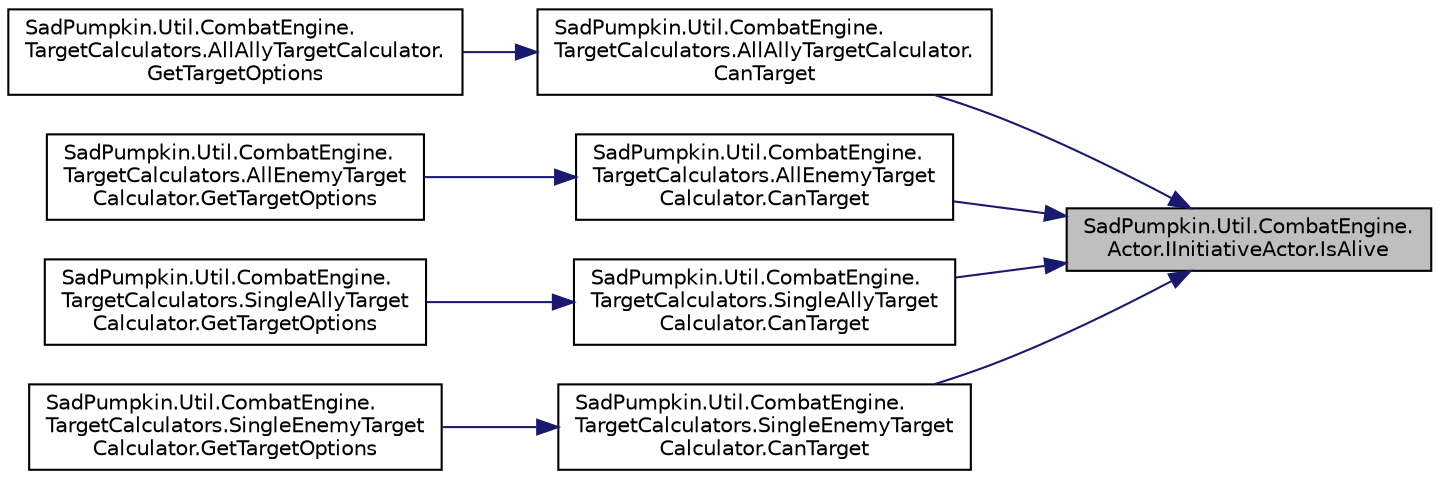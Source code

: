 digraph "SadPumpkin.Util.CombatEngine.Actor.IInitiativeActor.IsAlive"
{
 // LATEX_PDF_SIZE
  edge [fontname="Helvetica",fontsize="10",labelfontname="Helvetica",labelfontsize="10"];
  node [fontname="Helvetica",fontsize="10",shape=record];
  rankdir="RL";
  Node1 [label="SadPumpkin.Util.CombatEngine.\lActor.IInitiativeActor.IsAlive",height=0.2,width=0.4,color="black", fillcolor="grey75", style="filled", fontcolor="black",tooltip="Is this Actor currently an active combatant."];
  Node1 -> Node2 [dir="back",color="midnightblue",fontsize="10",style="solid",fontname="Helvetica"];
  Node2 [label="SadPumpkin.Util.CombatEngine.\lTargetCalculators.AllAllyTargetCalculator.\lCanTarget",height=0.2,width=0.4,color="black", fillcolor="white", style="filled",URL="$class_sad_pumpkin_1_1_util_1_1_combat_engine_1_1_target_calculators_1_1_all_ally_target_calculator.html#a13b7451a759245755a2f275efe7cb6da",tooltip="Determines if the given Actor is targetable or not."];
  Node2 -> Node3 [dir="back",color="midnightblue",fontsize="10",style="solid",fontname="Helvetica"];
  Node3 [label="SadPumpkin.Util.CombatEngine.\lTargetCalculators.AllAllyTargetCalculator.\lGetTargetOptions",height=0.2,width=0.4,color="black", fillcolor="white", style="filled",URL="$class_sad_pumpkin_1_1_util_1_1_combat_engine_1_1_target_calculators_1_1_all_ally_target_calculator.html#a9858ddfbe521b66bd4736c210c994aa7",tooltip="Calculate all possible targeting permutations."];
  Node1 -> Node4 [dir="back",color="midnightblue",fontsize="10",style="solid",fontname="Helvetica"];
  Node4 [label="SadPumpkin.Util.CombatEngine.\lTargetCalculators.AllEnemyTarget\lCalculator.CanTarget",height=0.2,width=0.4,color="black", fillcolor="white", style="filled",URL="$class_sad_pumpkin_1_1_util_1_1_combat_engine_1_1_target_calculators_1_1_all_enemy_target_calculator.html#a2081fedfce89971292533ad36f817983",tooltip="Determines if the given Actor is targetable or not."];
  Node4 -> Node5 [dir="back",color="midnightblue",fontsize="10",style="solid",fontname="Helvetica"];
  Node5 [label="SadPumpkin.Util.CombatEngine.\lTargetCalculators.AllEnemyTarget\lCalculator.GetTargetOptions",height=0.2,width=0.4,color="black", fillcolor="white", style="filled",URL="$class_sad_pumpkin_1_1_util_1_1_combat_engine_1_1_target_calculators_1_1_all_enemy_target_calculator.html#afb7f78c530cf01bc0d98af36d19251fe",tooltip="Calculate all possible targeting permutations."];
  Node1 -> Node6 [dir="back",color="midnightblue",fontsize="10",style="solid",fontname="Helvetica"];
  Node6 [label="SadPumpkin.Util.CombatEngine.\lTargetCalculators.SingleAllyTarget\lCalculator.CanTarget",height=0.2,width=0.4,color="black", fillcolor="white", style="filled",URL="$class_sad_pumpkin_1_1_util_1_1_combat_engine_1_1_target_calculators_1_1_single_ally_target_calculator.html#ad2737a1290c69bd81e50f69384b5db8c",tooltip="Determines if the given Actor is targetable or not."];
  Node6 -> Node7 [dir="back",color="midnightblue",fontsize="10",style="solid",fontname="Helvetica"];
  Node7 [label="SadPumpkin.Util.CombatEngine.\lTargetCalculators.SingleAllyTarget\lCalculator.GetTargetOptions",height=0.2,width=0.4,color="black", fillcolor="white", style="filled",URL="$class_sad_pumpkin_1_1_util_1_1_combat_engine_1_1_target_calculators_1_1_single_ally_target_calculator.html#ae907eb5fcdc85979f3c6866dbb9bac89",tooltip="Calculate all possible targeting permutations."];
  Node1 -> Node8 [dir="back",color="midnightblue",fontsize="10",style="solid",fontname="Helvetica"];
  Node8 [label="SadPumpkin.Util.CombatEngine.\lTargetCalculators.SingleEnemyTarget\lCalculator.CanTarget",height=0.2,width=0.4,color="black", fillcolor="white", style="filled",URL="$class_sad_pumpkin_1_1_util_1_1_combat_engine_1_1_target_calculators_1_1_single_enemy_target_calculator.html#a7400cbfafe8dce63ae4b86200bffb2a7",tooltip="Determines if the given Actor is targetable or not."];
  Node8 -> Node9 [dir="back",color="midnightblue",fontsize="10",style="solid",fontname="Helvetica"];
  Node9 [label="SadPumpkin.Util.CombatEngine.\lTargetCalculators.SingleEnemyTarget\lCalculator.GetTargetOptions",height=0.2,width=0.4,color="black", fillcolor="white", style="filled",URL="$class_sad_pumpkin_1_1_util_1_1_combat_engine_1_1_target_calculators_1_1_single_enemy_target_calculator.html#a69d0fd96921bb4b43aab5d654ec7f3f4",tooltip="Calculate all possible targeting permutations."];
}
